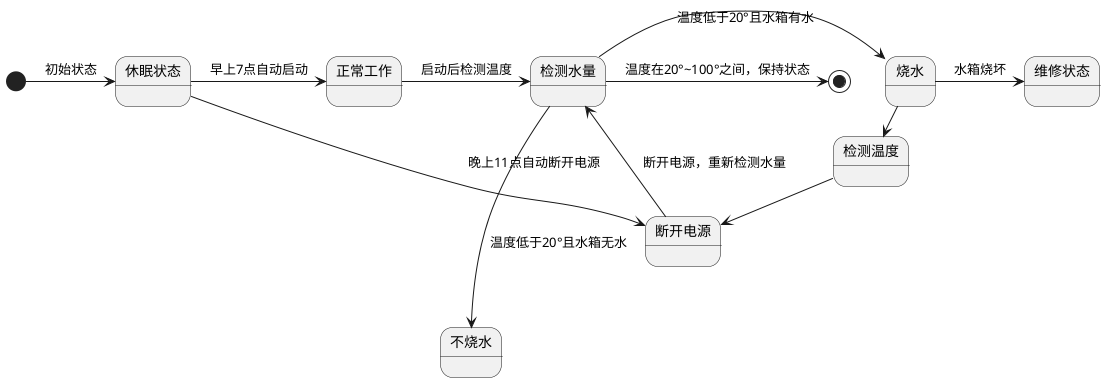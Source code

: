@startuml
[*] -> 休眠状态 : 初始状态

休眠状态 -> 正常工作 : 早上7点自动启动
正常工作 -> 检测水量 : 启动后检测温度

检测水量 -> 烧水 : 温度低于20°且水箱有水
检测水量 ---> 不烧水 : 温度低于20°且水箱无水
检测水量 -> [*] : 温度在20°~100°之间，保持状态

烧水 -> 检测温度 : 开始烧水
烧水 -> 维修状态 : 水箱烧坏

检测温度 -> 断开电源 : 温度达到100°
断开电源 --> 检测水量 : 断开电源，重新检测水量

休眠状态 -> 断开电源 : 晚上11点自动断开电源

@enduml
